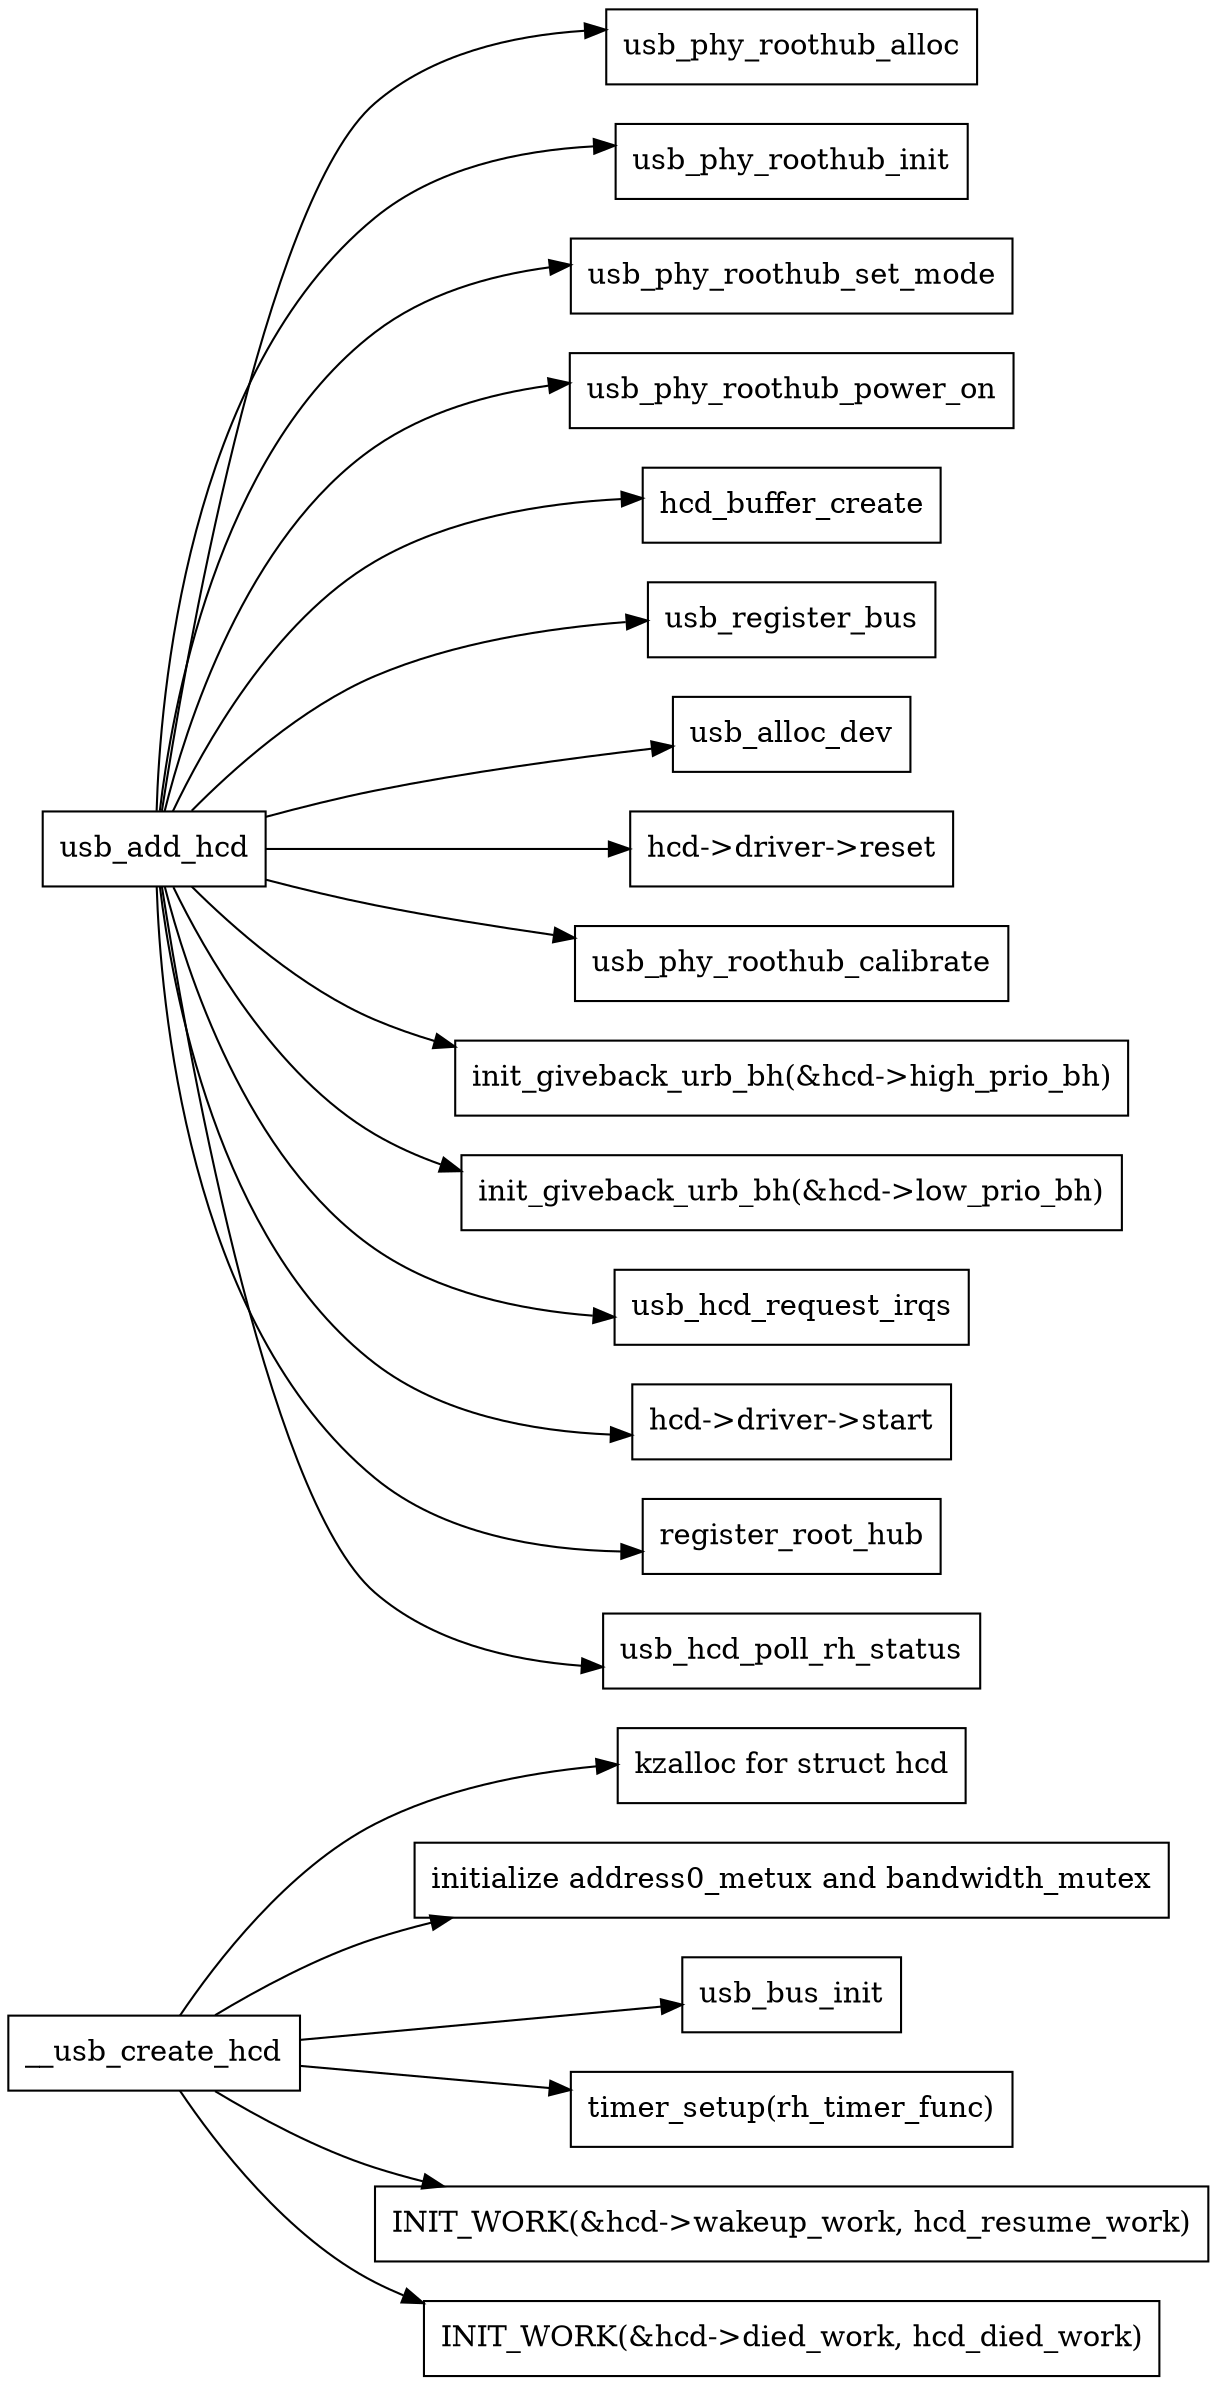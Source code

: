 digraph {
    rankdir=LR;
    node [ shape=record ];

    __usb_create_hcd -> "kzalloc for struct hcd";
    __usb_create_hcd -> "initialize address0_metux and bandwidth_mutex";
    __usb_create_hcd -> usb_bus_init;
    __usb_create_hcd -> "timer_setup(rh_timer_func)";
    __usb_create_hcd -> "INIT_WORK(&hcd->wakeup_work, hcd_resume_work)";
    __usb_create_hcd -> "INIT_WORK(&hcd->died_work, hcd_died_work)";
    
    usb_add_hcd -> usb_phy_roothub_alloc;
    usb_add_hcd -> usb_phy_roothub_init;
    usb_add_hcd -> usb_phy_roothub_set_mode;
    usb_add_hcd -> usb_phy_roothub_power_on;
    usb_add_hcd -> hcd_buffer_create;
    usb_add_hcd -> usb_register_bus;
    usb_add_hcd -> usb_alloc_dev;
    usb_add_hcd -> "hcd->driver->reset";
    usb_add_hcd -> usb_phy_roothub_calibrate;
    usb_add_hcd -> "init_giveback_urb_bh(&hcd->high_prio_bh)";
    usb_add_hcd -> "init_giveback_urb_bh(&hcd->low_prio_bh)";
    usb_add_hcd -> usb_hcd_request_irqs;
    usb_add_hcd -> "hcd->driver->start";
    usb_add_hcd -> register_root_hub;
    usb_add_hcd -> usb_hcd_poll_rh_status;
}
